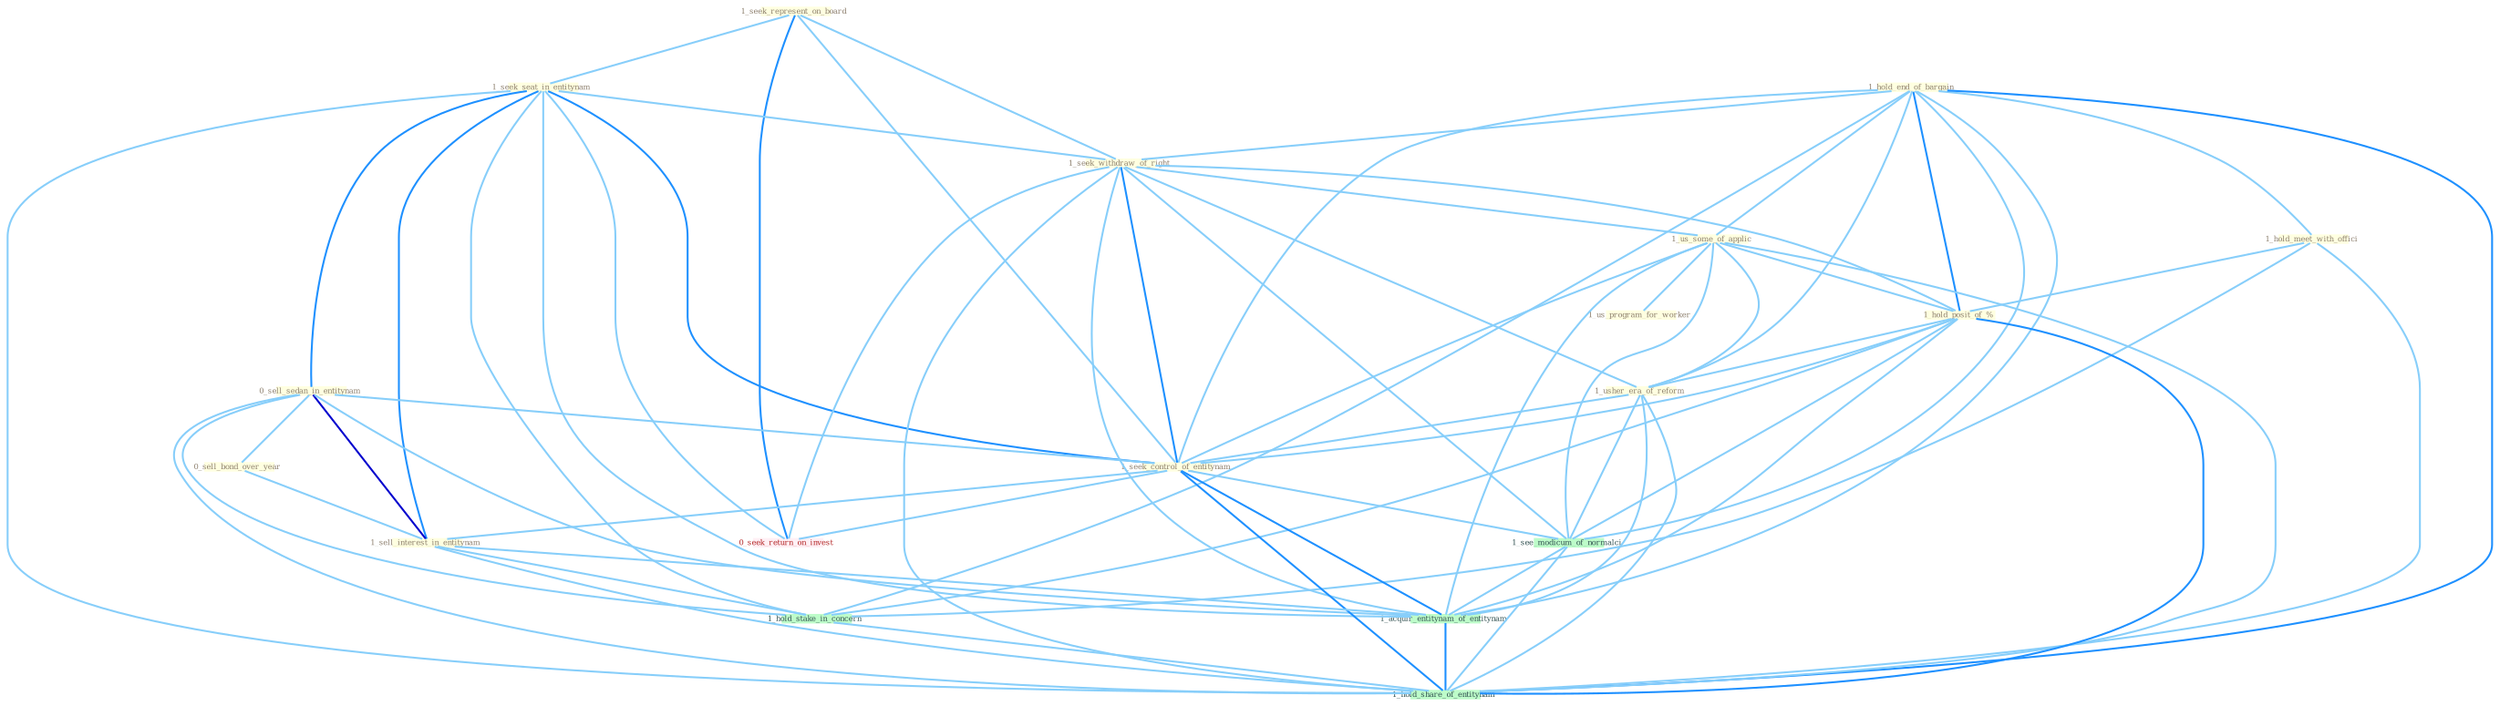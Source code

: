 Graph G{ 
    node
    [shape=polygon,style=filled,width=.5,height=.06,color="#BDFCC9",fixedsize=true,fontsize=4,
    fontcolor="#2f4f4f"];
    {node
    [color="#ffffe0", fontcolor="#8b7d6b"] "1_seek_represent_on_board " "1_hold_end_of_bargain " "1_seek_seat_in_entitynam " "1_seek_withdraw_of_right " "1_hold_meet_with_offici " "0_sell_sedan_in_entitynam " "1_us_some_of_applic " "1_hold_posit_of_% " "1_us_program_for_worker " "1_usher_era_of_reform " "1_seek_control_of_entitynam " "0_sell_bond_over_year " "1_sell_interest_in_entitynam "}
{node [color="#fff0f5", fontcolor="#b22222"] "0_seek_return_on_invest "}
edge [color="#B0E2FF"];

	"1_seek_represent_on_board " -- "1_seek_seat_in_entitynam " [w="1", color="#87cefa" ];
	"1_seek_represent_on_board " -- "1_seek_withdraw_of_right " [w="1", color="#87cefa" ];
	"1_seek_represent_on_board " -- "1_seek_control_of_entitynam " [w="1", color="#87cefa" ];
	"1_seek_represent_on_board " -- "0_seek_return_on_invest " [w="2", color="#1e90ff" , len=0.8];
	"1_hold_end_of_bargain " -- "1_seek_withdraw_of_right " [w="1", color="#87cefa" ];
	"1_hold_end_of_bargain " -- "1_hold_meet_with_offici " [w="1", color="#87cefa" ];
	"1_hold_end_of_bargain " -- "1_us_some_of_applic " [w="1", color="#87cefa" ];
	"1_hold_end_of_bargain " -- "1_hold_posit_of_% " [w="2", color="#1e90ff" , len=0.8];
	"1_hold_end_of_bargain " -- "1_usher_era_of_reform " [w="1", color="#87cefa" ];
	"1_hold_end_of_bargain " -- "1_seek_control_of_entitynam " [w="1", color="#87cefa" ];
	"1_hold_end_of_bargain " -- "1_hold_stake_in_concern " [w="1", color="#87cefa" ];
	"1_hold_end_of_bargain " -- "1_see_modicum_of_normalci " [w="1", color="#87cefa" ];
	"1_hold_end_of_bargain " -- "1_acquir_entitynam_of_entitynam " [w="1", color="#87cefa" ];
	"1_hold_end_of_bargain " -- "1_hold_share_of_entitynam " [w="2", color="#1e90ff" , len=0.8];
	"1_seek_seat_in_entitynam " -- "1_seek_withdraw_of_right " [w="1", color="#87cefa" ];
	"1_seek_seat_in_entitynam " -- "0_sell_sedan_in_entitynam " [w="2", color="#1e90ff" , len=0.8];
	"1_seek_seat_in_entitynam " -- "1_seek_control_of_entitynam " [w="2", color="#1e90ff" , len=0.8];
	"1_seek_seat_in_entitynam " -- "1_sell_interest_in_entitynam " [w="2", color="#1e90ff" , len=0.8];
	"1_seek_seat_in_entitynam " -- "1_hold_stake_in_concern " [w="1", color="#87cefa" ];
	"1_seek_seat_in_entitynam " -- "0_seek_return_on_invest " [w="1", color="#87cefa" ];
	"1_seek_seat_in_entitynam " -- "1_acquir_entitynam_of_entitynam " [w="1", color="#87cefa" ];
	"1_seek_seat_in_entitynam " -- "1_hold_share_of_entitynam " [w="1", color="#87cefa" ];
	"1_seek_withdraw_of_right " -- "1_us_some_of_applic " [w="1", color="#87cefa" ];
	"1_seek_withdraw_of_right " -- "1_hold_posit_of_% " [w="1", color="#87cefa" ];
	"1_seek_withdraw_of_right " -- "1_usher_era_of_reform " [w="1", color="#87cefa" ];
	"1_seek_withdraw_of_right " -- "1_seek_control_of_entitynam " [w="2", color="#1e90ff" , len=0.8];
	"1_seek_withdraw_of_right " -- "0_seek_return_on_invest " [w="1", color="#87cefa" ];
	"1_seek_withdraw_of_right " -- "1_see_modicum_of_normalci " [w="1", color="#87cefa" ];
	"1_seek_withdraw_of_right " -- "1_acquir_entitynam_of_entitynam " [w="1", color="#87cefa" ];
	"1_seek_withdraw_of_right " -- "1_hold_share_of_entitynam " [w="1", color="#87cefa" ];
	"1_hold_meet_with_offici " -- "1_hold_posit_of_% " [w="1", color="#87cefa" ];
	"1_hold_meet_with_offici " -- "1_hold_stake_in_concern " [w="1", color="#87cefa" ];
	"1_hold_meet_with_offici " -- "1_hold_share_of_entitynam " [w="1", color="#87cefa" ];
	"0_sell_sedan_in_entitynam " -- "1_seek_control_of_entitynam " [w="1", color="#87cefa" ];
	"0_sell_sedan_in_entitynam " -- "0_sell_bond_over_year " [w="1", color="#87cefa" ];
	"0_sell_sedan_in_entitynam " -- "1_sell_interest_in_entitynam " [w="3", color="#0000cd" , len=0.6];
	"0_sell_sedan_in_entitynam " -- "1_hold_stake_in_concern " [w="1", color="#87cefa" ];
	"0_sell_sedan_in_entitynam " -- "1_acquir_entitynam_of_entitynam " [w="1", color="#87cefa" ];
	"0_sell_sedan_in_entitynam " -- "1_hold_share_of_entitynam " [w="1", color="#87cefa" ];
	"1_us_some_of_applic " -- "1_hold_posit_of_% " [w="1", color="#87cefa" ];
	"1_us_some_of_applic " -- "1_us_program_for_worker " [w="1", color="#87cefa" ];
	"1_us_some_of_applic " -- "1_usher_era_of_reform " [w="1", color="#87cefa" ];
	"1_us_some_of_applic " -- "1_seek_control_of_entitynam " [w="1", color="#87cefa" ];
	"1_us_some_of_applic " -- "1_see_modicum_of_normalci " [w="1", color="#87cefa" ];
	"1_us_some_of_applic " -- "1_acquir_entitynam_of_entitynam " [w="1", color="#87cefa" ];
	"1_us_some_of_applic " -- "1_hold_share_of_entitynam " [w="1", color="#87cefa" ];
	"1_hold_posit_of_% " -- "1_usher_era_of_reform " [w="1", color="#87cefa" ];
	"1_hold_posit_of_% " -- "1_seek_control_of_entitynam " [w="1", color="#87cefa" ];
	"1_hold_posit_of_% " -- "1_hold_stake_in_concern " [w="1", color="#87cefa" ];
	"1_hold_posit_of_% " -- "1_see_modicum_of_normalci " [w="1", color="#87cefa" ];
	"1_hold_posit_of_% " -- "1_acquir_entitynam_of_entitynam " [w="1", color="#87cefa" ];
	"1_hold_posit_of_% " -- "1_hold_share_of_entitynam " [w="2", color="#1e90ff" , len=0.8];
	"1_usher_era_of_reform " -- "1_seek_control_of_entitynam " [w="1", color="#87cefa" ];
	"1_usher_era_of_reform " -- "1_see_modicum_of_normalci " [w="1", color="#87cefa" ];
	"1_usher_era_of_reform " -- "1_acquir_entitynam_of_entitynam " [w="1", color="#87cefa" ];
	"1_usher_era_of_reform " -- "1_hold_share_of_entitynam " [w="1", color="#87cefa" ];
	"1_seek_control_of_entitynam " -- "1_sell_interest_in_entitynam " [w="1", color="#87cefa" ];
	"1_seek_control_of_entitynam " -- "0_seek_return_on_invest " [w="1", color="#87cefa" ];
	"1_seek_control_of_entitynam " -- "1_see_modicum_of_normalci " [w="1", color="#87cefa" ];
	"1_seek_control_of_entitynam " -- "1_acquir_entitynam_of_entitynam " [w="2", color="#1e90ff" , len=0.8];
	"1_seek_control_of_entitynam " -- "1_hold_share_of_entitynam " [w="2", color="#1e90ff" , len=0.8];
	"0_sell_bond_over_year " -- "1_sell_interest_in_entitynam " [w="1", color="#87cefa" ];
	"1_sell_interest_in_entitynam " -- "1_hold_stake_in_concern " [w="1", color="#87cefa" ];
	"1_sell_interest_in_entitynam " -- "1_acquir_entitynam_of_entitynam " [w="1", color="#87cefa" ];
	"1_sell_interest_in_entitynam " -- "1_hold_share_of_entitynam " [w="1", color="#87cefa" ];
	"1_hold_stake_in_concern " -- "1_hold_share_of_entitynam " [w="1", color="#87cefa" ];
	"1_see_modicum_of_normalci " -- "1_acquir_entitynam_of_entitynam " [w="1", color="#87cefa" ];
	"1_see_modicum_of_normalci " -- "1_hold_share_of_entitynam " [w="1", color="#87cefa" ];
	"1_acquir_entitynam_of_entitynam " -- "1_hold_share_of_entitynam " [w="2", color="#1e90ff" , len=0.8];
}
